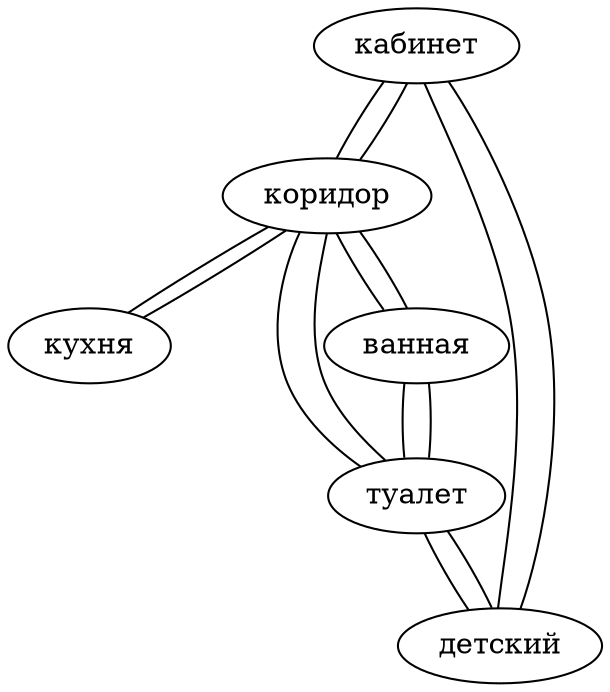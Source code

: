 // Room
graph {
	"кабинет" -- "коридор"
	"коридор" -- "кабинет"
	"кухня" -- "коридор"
	"коридор" -- "кухня"
	"детский" -- "кабинет"
	"кабинет" -- "детский"
	"туалет" -- "коридор"
	"коридор" -- "туалет"
	"ванная" -- "коридор"
	"коридор" -- "ванная"
	"детский" -- "туалет"
	"туалет" -- "детский"
	"туалет" -- "ванная"
	"ванная" -- "туалет"
}
